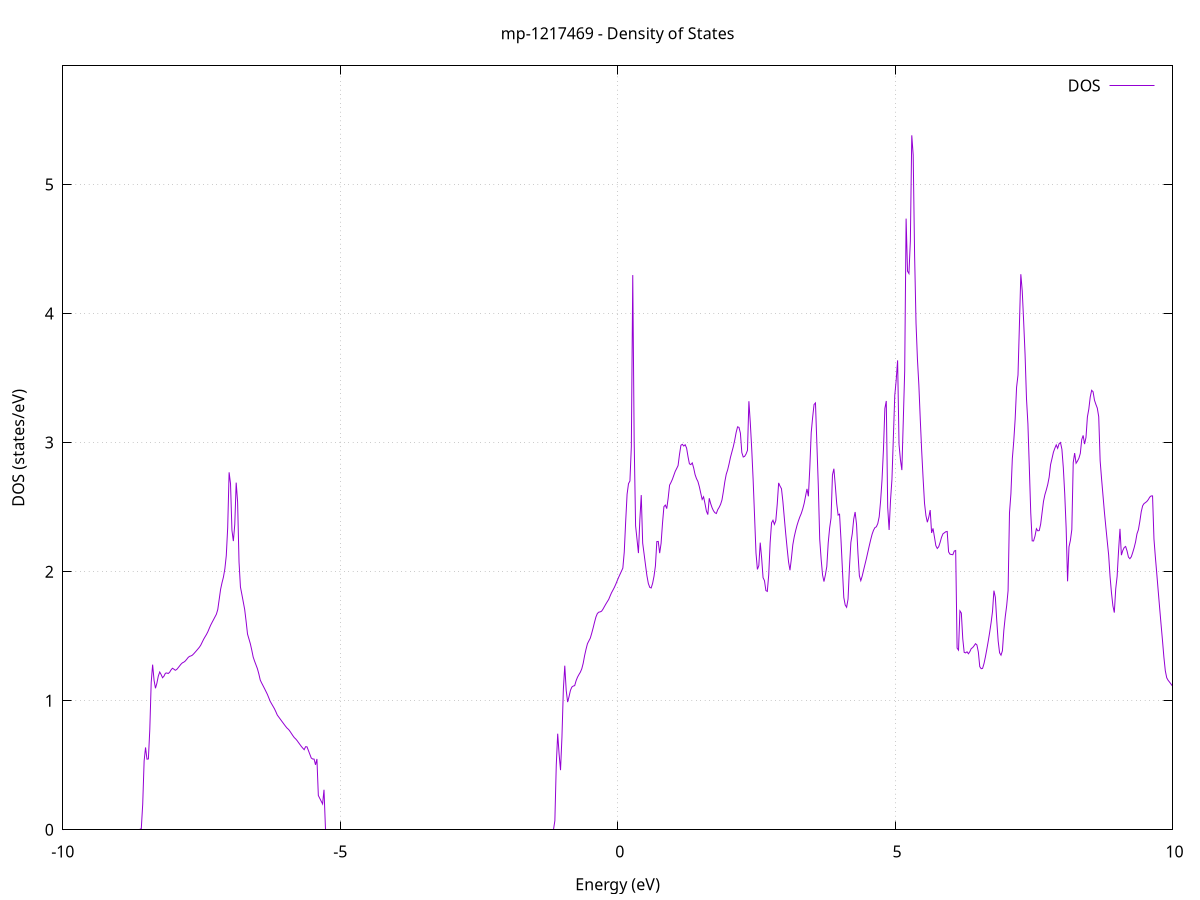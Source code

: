 set title 'mp-1217469 - Density of States'
set xlabel 'Energy (eV)'
set ylabel 'DOS (states/eV)'
set grid
set xrange [-10:10]
set yrange [0:5.919]
set xzeroaxis lt -1
set terminal png size 800,600
set output 'mp-1217469_dos_gnuplot.png'
plot '-' using 1:2 with lines title 'DOS'
-21.654500 0.000000
-21.629000 0.000000
-21.603500 0.000000
-21.577900 0.000000
-21.552400 0.000000
-21.526900 0.000000
-21.501400 0.000000
-21.475800 0.000000
-21.450300 0.000000
-21.424800 0.000000
-21.399300 0.000000
-21.373700 0.000000
-21.348200 0.000000
-21.322700 0.000000
-21.297200 0.000000
-21.271600 0.000000
-21.246100 0.000000
-21.220600 0.000000
-21.195000 0.000000
-21.169500 0.000000
-21.144000 0.000000
-21.118500 0.000000
-21.092900 0.000000
-21.067400 0.000000
-21.041900 0.000000
-21.016400 0.000000
-20.990800 0.000000
-20.965300 0.000000
-20.939800 0.000000
-20.914300 0.000000
-20.888700 0.000000
-20.863200 0.000000
-20.837700 0.000000
-20.812200 0.000000
-20.786600 0.000000
-20.761100 0.000000
-20.735600 0.000000
-20.710100 0.000000
-20.684500 0.000000
-20.659000 0.000000
-20.633500 0.000000
-20.607900 0.000000
-20.582400 0.000000
-20.556900 0.000000
-20.531400 0.000000
-20.505800 0.000000
-20.480300 0.000000
-20.454800 0.000000
-20.429300 0.000000
-20.403700 0.000000
-20.378200 0.000000
-20.352700 0.000000
-20.327200 0.000000
-20.301600 0.000000
-20.276100 0.000000
-20.250600 0.000000
-20.225100 0.000000
-20.199500 0.000000
-20.174000 0.000000
-20.148500 0.000000
-20.123000 0.000000
-20.097400 0.000000
-20.071900 0.000000
-20.046400 0.000000
-20.020800 0.000000
-19.995300 0.000000
-19.969800 0.000000
-19.944300 0.000000
-19.918700 0.000000
-19.893200 0.000000
-19.867700 0.000000
-19.842200 0.000000
-19.816600 0.000000
-19.791100 0.000000
-19.765600 0.000000
-19.740100 0.000000
-19.714500 0.000000
-19.689000 0.000000
-19.663500 0.000000
-19.638000 0.000000
-19.612400 0.000000
-19.586900 0.000000
-19.561400 0.000000
-19.535900 0.000000
-19.510300 0.000000
-19.484800 0.000000
-19.459300 0.000000
-19.433700 0.000000
-19.408200 0.000000
-19.382700 0.000000
-19.357200 0.000000
-19.331600 7.576200
-19.306100 4.238800
-19.280600 5.219800
-19.255100 5.716500
-19.229500 6.858700
-19.204000 5.861900
-19.178500 6.387500
-19.153000 7.766600
-19.127400 3.971400
-19.101900 3.769600
-19.076400 4.407200
-19.050900 3.408200
-19.025300 3.202100
-18.999800 3.199200
-18.974300 3.701500
-18.948800 11.396100
-18.923200 13.841100
-18.897700 8.201600
-18.872200 17.791300
-18.846600 18.817000
-18.821100 5.957300
-18.795600 13.156500
-18.770100 11.021400
-18.744500 4.224000
-18.719000 3.814000
-18.693500 3.316900
-18.668000 3.323000
-18.642400 3.329200
-18.616900 3.873600
-18.591400 4.059800
-18.565900 4.416000
-18.540300 4.798200
-18.514800 6.822400
-18.489300 8.909800
-18.463800 6.054800
-18.438200 5.586500
-18.412700 1.146800
-18.387200 0.000000
-18.361700 0.000000
-18.336100 0.000000
-18.310600 0.000000
-18.285100 0.000000
-18.259500 0.000000
-18.234000 0.000000
-18.208500 0.000000
-18.183000 0.000000
-18.157400 0.000000
-18.131900 0.000000
-18.106400 0.000000
-18.080900 0.000000
-18.055300 0.000000
-18.029800 0.000000
-18.004300 0.000000
-17.978800 0.000000
-17.953200 0.000000
-17.927700 0.000000
-17.902200 0.000000
-17.876700 0.000000
-17.851100 0.000000
-17.825600 0.000000
-17.800100 0.000000
-17.774600 0.000000
-17.749000 0.000000
-17.723500 0.000000
-17.698000 0.000000
-17.672400 0.000000
-17.646900 0.000000
-17.621400 0.000000
-17.595900 0.000000
-17.570300 0.000000
-17.544800 0.000000
-17.519300 0.000000
-17.493800 0.000000
-17.468200 0.000000
-17.442700 0.000000
-17.417200 0.000000
-17.391700 0.000000
-17.366100 0.000000
-17.340600 0.000000
-17.315100 0.000000
-17.289600 0.000000
-17.264000 0.000000
-17.238500 0.000000
-17.213000 0.000000
-17.187500 0.000000
-17.161900 0.000000
-17.136400 0.000000
-17.110900 0.000000
-17.085300 0.000000
-17.059800 0.000000
-17.034300 0.000000
-17.008800 0.000000
-16.983200 0.000000
-16.957700 0.000000
-16.932200 0.000000
-16.906700 0.000000
-16.881100 0.000000
-16.855600 0.000000
-16.830100 0.000000
-16.804600 0.000000
-16.779000 0.000000
-16.753500 0.000000
-16.728000 0.000000
-16.702500 0.000000
-16.676900 0.000000
-16.651400 0.000000
-16.625900 0.000000
-16.600400 0.000000
-16.574800 0.000000
-16.549300 0.000000
-16.523800 0.000000
-16.498200 0.000000
-16.472700 0.000000
-16.447200 0.000000
-16.421700 0.000000
-16.396100 0.000000
-16.370600 0.000000
-16.345100 0.000000
-16.319600 0.000000
-16.294000 0.000000
-16.268500 0.000000
-16.243000 0.000000
-16.217500 0.000000
-16.191900 0.000000
-16.166400 0.000000
-16.140900 0.000000
-16.115400 0.000000
-16.089800 0.000000
-16.064300 0.000000
-16.038800 0.000000
-16.013300 0.000000
-15.987700 0.000000
-15.962200 0.000000
-15.936700 0.000000
-15.911100 0.000000
-15.885600 0.000000
-15.860100 0.000000
-15.834600 0.000000
-15.809000 0.000000
-15.783500 0.000000
-15.758000 0.000000
-15.732500 0.000000
-15.706900 0.000000
-15.681400 0.000000
-15.655900 0.000000
-15.630400 0.000000
-15.604800 0.000000
-15.579300 0.000000
-15.553800 0.000000
-15.528300 0.000000
-15.502700 0.000000
-15.477200 0.000000
-15.451700 0.000000
-15.426200 0.000000
-15.400600 0.000000
-15.375100 0.000000
-15.349600 0.000000
-15.324000 0.000000
-15.298500 0.000000
-15.273000 0.000000
-15.247500 0.000000
-15.221900 0.000000
-15.196400 0.000000
-15.170900 0.000000
-15.145400 0.000000
-15.119800 0.000000
-15.094300 0.000000
-15.068800 0.000000
-15.043300 0.000000
-15.017700 0.000000
-14.992200 0.000000
-14.966700 0.000000
-14.941200 0.000000
-14.915600 0.000000
-14.890100 0.000000
-14.864600 0.000000
-14.839100 0.000000
-14.813500 0.000000
-14.788000 0.000000
-14.762500 0.000000
-14.736900 0.000000
-14.711400 0.000000
-14.685900 0.000000
-14.660400 0.000000
-14.634800 0.000000
-14.609300 0.000000
-14.583800 0.000000
-14.558300 0.000000
-14.532700 0.000000
-14.507200 0.000000
-14.481700 0.000000
-14.456200 0.000000
-14.430600 0.000000
-14.405100 0.000000
-14.379600 0.000000
-14.354100 0.000000
-14.328500 0.000000
-14.303000 0.000000
-14.277500 0.000000
-14.252000 0.000000
-14.226400 0.000000
-14.200900 0.000000
-14.175400 0.000000
-14.149800 0.000000
-14.124300 0.000000
-14.098800 0.000000
-14.073300 0.000000
-14.047700 0.000000
-14.022200 0.000000
-13.996700 0.000000
-13.971200 0.000000
-13.945600 0.000000
-13.920100 0.000000
-13.894600 0.000000
-13.869100 0.000000
-13.843500 0.000000
-13.818000 0.000000
-13.792500 0.000000
-13.767000 0.000000
-13.741400 0.000000
-13.715900 0.000000
-13.690400 0.000000
-13.664800 0.000000
-13.639300 0.000000
-13.613800 0.000000
-13.588300 0.000000
-13.562700 0.000000
-13.537200 0.000000
-13.511700 0.000000
-13.486200 0.000000
-13.460600 0.000000
-13.435100 0.000000
-13.409600 0.000000
-13.384100 0.000000
-13.358500 0.000000
-13.333000 0.000000
-13.307500 0.000000
-13.282000 0.000000
-13.256400 0.000000
-13.230900 0.000000
-13.205400 0.000000
-13.179900 0.000000
-13.154300 0.000000
-13.128800 0.000000
-13.103300 0.000000
-13.077700 0.000000
-13.052200 0.000000
-13.026700 0.000000
-13.001200 0.000000
-12.975600 0.000000
-12.950100 0.000000
-12.924600 0.000000
-12.899100 0.000000
-12.873500 0.000000
-12.848000 0.000000
-12.822500 0.000000
-12.797000 0.000000
-12.771400 0.000000
-12.745900 0.000000
-12.720400 0.000000
-12.694900 0.000000
-12.669300 0.000000
-12.643800 0.000000
-12.618300 0.000000
-12.592800 0.000000
-12.567200 0.000000
-12.541700 0.000000
-12.516200 0.000000
-12.490600 0.000000
-12.465100 0.000000
-12.439600 0.000000
-12.414100 0.000000
-12.388500 0.000000
-12.363000 0.000000
-12.337500 0.000000
-12.312000 0.000000
-12.286400 0.000000
-12.260900 0.000000
-12.235400 0.000000
-12.209900 0.000000
-12.184300 0.000000
-12.158800 0.000000
-12.133300 0.000000
-12.107800 0.000000
-12.082200 0.000000
-12.056700 0.000000
-12.031200 0.000000
-12.005700 0.000000
-11.980100 0.000000
-11.954600 0.000000
-11.929100 0.000000
-11.903500 0.000000
-11.878000 0.000000
-11.852500 0.000000
-11.827000 0.000000
-11.801400 0.000000
-11.775900 0.000000
-11.750400 0.000000
-11.724900 0.000000
-11.699300 0.000000
-11.673800 0.000000
-11.648300 0.000000
-11.622800 0.000000
-11.597200 0.000000
-11.571700 0.000000
-11.546200 0.000000
-11.520700 0.000000
-11.495100 0.000000
-11.469600 0.000000
-11.444100 0.000000
-11.418600 0.000000
-11.393000 0.000000
-11.367500 0.000000
-11.342000 0.000000
-11.316400 0.000000
-11.290900 0.000000
-11.265400 0.000000
-11.239900 0.000000
-11.214300 0.000000
-11.188800 0.000000
-11.163300 0.000000
-11.137800 0.000000
-11.112200 0.000000
-11.086700 0.000000
-11.061200 0.000000
-11.035700 0.000000
-11.010100 0.000000
-10.984600 0.000000
-10.959100 0.000000
-10.933600 0.000000
-10.908000 0.000000
-10.882500 0.000000
-10.857000 0.000000
-10.831500 0.000000
-10.805900 0.000000
-10.780400 0.000000
-10.754900 0.000000
-10.729300 0.000000
-10.703800 0.000000
-10.678300 0.000000
-10.652800 0.000000
-10.627200 0.000000
-10.601700 0.000000
-10.576200 0.000000
-10.550700 0.000000
-10.525100 0.000000
-10.499600 0.000000
-10.474100 0.000000
-10.448600 0.000000
-10.423000 0.000000
-10.397500 0.000000
-10.372000 0.000000
-10.346500 0.000000
-10.320900 0.000000
-10.295400 0.000000
-10.269900 0.000000
-10.244400 0.000000
-10.218800 0.000000
-10.193300 0.000000
-10.167800 0.000000
-10.142200 0.000000
-10.116700 0.000000
-10.091200 0.000000
-10.065700 0.000000
-10.040100 0.000000
-10.014600 0.000000
-9.989100 0.000000
-9.963600 0.000000
-9.938000 0.000000
-9.912500 0.000000
-9.887000 0.000000
-9.861500 0.000000
-9.835900 0.000000
-9.810400 0.000000
-9.784900 0.000000
-9.759400 0.000000
-9.733800 0.000000
-9.708300 0.000000
-9.682800 0.000000
-9.657300 0.000000
-9.631700 0.000000
-9.606200 0.000000
-9.580700 0.000000
-9.555100 0.000000
-9.529600 0.000000
-9.504100 0.000000
-9.478600 0.000000
-9.453000 0.000000
-9.427500 0.000000
-9.402000 0.000000
-9.376500 0.000000
-9.350900 0.000000
-9.325400 0.000000
-9.299900 0.000000
-9.274400 0.000000
-9.248800 0.000000
-9.223300 0.000000
-9.197800 0.000000
-9.172300 0.000000
-9.146700 0.000000
-9.121200 0.000000
-9.095700 0.000000
-9.070200 0.000000
-9.044600 0.000000
-9.019100 0.000000
-8.993600 0.000000
-8.968000 0.000000
-8.942500 0.000000
-8.917000 0.000000
-8.891500 0.000000
-8.865900 0.000000
-8.840400 0.000000
-8.814900 0.000000
-8.789400 0.000000
-8.763800 0.000000
-8.738300 0.000000
-8.712800 0.000000
-8.687300 0.000000
-8.661700 0.000000
-8.636200 0.000000
-8.610700 0.000000
-8.585200 0.009100
-8.559600 0.198200
-8.534100 0.533100
-8.508600 0.638000
-8.483100 0.547200
-8.457500 0.548700
-8.432000 0.775600
-8.406500 1.141900
-8.380900 1.279500
-8.355400 1.160100
-8.329900 1.096500
-8.304400 1.135300
-8.278800 1.190300
-8.253300 1.222400
-8.227800 1.202900
-8.202300 1.178000
-8.176700 1.190100
-8.151200 1.212600
-8.125700 1.215200
-8.100200 1.210800
-8.074600 1.220400
-8.049100 1.238800
-8.023600 1.251600
-7.998100 1.244700
-7.972500 1.235900
-7.947000 1.242000
-7.921500 1.255200
-7.896000 1.268900
-7.870400 1.282700
-7.844900 1.293300
-7.819400 1.298700
-7.793800 1.307100
-7.768300 1.320100
-7.742800 1.334100
-7.717300 1.343600
-7.691700 1.346800
-7.666200 1.352500
-7.640700 1.363400
-7.615200 1.375600
-7.589600 1.388200
-7.564100 1.401200
-7.538600 1.414400
-7.513100 1.430900
-7.487500 1.453400
-7.462000 1.475900
-7.436500 1.494800
-7.411000 1.513100
-7.385400 1.534600
-7.359900 1.560800
-7.334400 1.585900
-7.308900 1.607300
-7.283300 1.628000
-7.257800 1.648900
-7.232300 1.669800
-7.206700 1.706800
-7.181200 1.785100
-7.155700 1.863400
-7.130200 1.914400
-7.104600 1.958200
-7.079100 2.021400
-7.053600 2.123500
-7.028100 2.340000
-7.002500 2.769700
-6.977000 2.681800
-6.951500 2.321000
-6.926000 2.236900
-6.900400 2.366000
-6.874900 2.689700
-6.849400 2.540800
-6.823900 2.076500
-6.798300 1.881600
-6.772800 1.824300
-6.747300 1.765600
-6.721800 1.706700
-6.696200 1.615300
-6.670700 1.516400
-6.645200 1.479200
-6.619600 1.440900
-6.594100 1.392300
-6.568600 1.338400
-6.543100 1.306200
-6.517500 1.277000
-6.492000 1.247700
-6.466500 1.207400
-6.441000 1.159700
-6.415400 1.136800
-6.389900 1.115600
-6.364400 1.094300
-6.338900 1.072200
-6.313300 1.049600
-6.287800 1.023000
-6.262300 0.995600
-6.236800 0.976200
-6.211200 0.957100
-6.185700 0.938100
-6.160200 0.914800
-6.134700 0.889400
-6.109100 0.874200
-6.083600 0.859300
-6.058100 0.844300
-6.032500 0.829400
-6.007000 0.814400
-5.981500 0.800000
-5.956000 0.786900
-5.930400 0.777100
-5.904900 0.762400
-5.879400 0.746000
-5.853900 0.729600
-5.828300 0.714400
-5.802800 0.704000
-5.777300 0.691000
-5.751800 0.675800
-5.726200 0.660700
-5.700700 0.645800
-5.675200 0.632700
-5.649700 0.620700
-5.624100 0.643600
-5.598600 0.642600
-5.573100 0.613800
-5.547600 0.584900
-5.522000 0.556100
-5.496500 0.548300
-5.471000 0.547900
-5.445400 0.503200
-5.419900 0.548700
-5.394400 0.265500
-5.368900 0.243700
-5.343300 0.221800
-5.317800 0.200000
-5.292300 0.310000
-5.266800 0.000000
-5.241200 0.000000
-5.215700 0.000000
-5.190200 0.000000
-5.164700 0.000000
-5.139100 0.000000
-5.113600 0.000000
-5.088100 0.000000
-5.062600 0.000000
-5.037000 0.000000
-5.011500 0.000000
-4.986000 0.000000
-4.960500 0.000000
-4.934900 0.000000
-4.909400 0.000000
-4.883900 0.000000
-4.858300 0.000000
-4.832800 0.000000
-4.807300 0.000000
-4.781800 0.000000
-4.756200 0.000000
-4.730700 0.000000
-4.705200 0.000000
-4.679700 0.000000
-4.654100 0.000000
-4.628600 0.000000
-4.603100 0.000000
-4.577600 0.000000
-4.552000 0.000000
-4.526500 0.000000
-4.501000 0.000000
-4.475500 0.000000
-4.449900 0.000000
-4.424400 0.000000
-4.398900 0.000000
-4.373400 0.000000
-4.347800 0.000000
-4.322300 0.000000
-4.296800 0.000000
-4.271200 0.000000
-4.245700 0.000000
-4.220200 0.000000
-4.194700 0.000000
-4.169100 0.000000
-4.143600 0.000000
-4.118100 0.000000
-4.092600 0.000000
-4.067000 0.000000
-4.041500 0.000000
-4.016000 0.000000
-3.990500 0.000000
-3.964900 0.000000
-3.939400 0.000000
-3.913900 0.000000
-3.888400 0.000000
-3.862800 0.000000
-3.837300 0.000000
-3.811800 0.000000
-3.786300 0.000000
-3.760700 0.000000
-3.735200 0.000000
-3.709700 0.000000
-3.684100 0.000000
-3.658600 0.000000
-3.633100 0.000000
-3.607600 0.000000
-3.582000 0.000000
-3.556500 0.000000
-3.531000 0.000000
-3.505500 0.000000
-3.479900 0.000000
-3.454400 0.000000
-3.428900 0.000000
-3.403400 0.000000
-3.377800 0.000000
-3.352300 0.000000
-3.326800 0.000000
-3.301300 0.000000
-3.275700 0.000000
-3.250200 0.000000
-3.224700 0.000000
-3.199100 0.000000
-3.173600 0.000000
-3.148100 0.000000
-3.122600 0.000000
-3.097000 0.000000
-3.071500 0.000000
-3.046000 0.000000
-3.020500 0.000000
-2.994900 0.000000
-2.969400 0.000000
-2.943900 0.000000
-2.918400 0.000000
-2.892800 0.000000
-2.867300 0.000000
-2.841800 0.000000
-2.816300 0.000000
-2.790700 0.000000
-2.765200 0.000000
-2.739700 0.000000
-2.714200 0.000000
-2.688600 0.000000
-2.663100 0.000000
-2.637600 0.000000
-2.612000 0.000000
-2.586500 0.000000
-2.561000 0.000000
-2.535500 0.000000
-2.509900 0.000000
-2.484400 0.000000
-2.458900 0.000000
-2.433400 0.000000
-2.407800 0.000000
-2.382300 0.000000
-2.356800 0.000000
-2.331300 0.000000
-2.305700 0.000000
-2.280200 0.000000
-2.254700 0.000000
-2.229200 0.000000
-2.203600 0.000000
-2.178100 0.000000
-2.152600 0.000000
-2.127100 0.000000
-2.101500 0.000000
-2.076000 0.000000
-2.050500 0.000000
-2.024900 0.000000
-1.999400 0.000000
-1.973900 0.000000
-1.948400 0.000000
-1.922800 0.000000
-1.897300 0.000000
-1.871800 0.000000
-1.846300 0.000000
-1.820700 0.000000
-1.795200 0.000000
-1.769700 0.000000
-1.744200 0.000000
-1.718600 0.000000
-1.693100 0.000000
-1.667600 0.000000
-1.642100 0.000000
-1.616500 0.000000
-1.591000 0.000000
-1.565500 0.000000
-1.540000 0.000000
-1.514400 0.000000
-1.488900 0.000000
-1.463400 0.000000
-1.437800 0.000000
-1.412300 0.000000
-1.386800 0.000000
-1.361300 0.000000
-1.335700 0.000000
-1.310200 0.000000
-1.284700 0.000000
-1.259200 0.000000
-1.233600 0.000000
-1.208100 0.000000
-1.182600 0.000000
-1.157100 0.000000
-1.131500 0.069500
-1.106000 0.502500
-1.080500 0.744300
-1.055000 0.586200
-1.029400 0.462100
-1.003900 0.716900
-0.978400 1.087700
-0.952900 1.271600
-0.927300 1.081500
-0.901800 0.989500
-0.876300 1.031000
-0.850700 1.080600
-0.825200 1.105900
-0.799700 1.113700
-0.774200 1.116900
-0.748600 1.155300
-0.723100 1.182700
-0.697600 1.202800
-0.672100 1.221100
-0.646500 1.247000
-0.621000 1.289700
-0.595500 1.349400
-0.570000 1.398400
-0.544400 1.441500
-0.518900 1.463400
-0.493400 1.484400
-0.467900 1.521800
-0.442300 1.563200
-0.416800 1.607700
-0.391300 1.648800
-0.365800 1.675500
-0.340200 1.686100
-0.314700 1.688400
-0.289200 1.693700
-0.263600 1.710000
-0.238100 1.729700
-0.212600 1.749000
-0.187100 1.767100
-0.161500 1.784600
-0.136000 1.811100
-0.110500 1.836500
-0.085000 1.856800
-0.059400 1.877800
-0.033900 1.902100
-0.008400 1.929200
0.017100 1.955400
0.042700 1.979400
0.068200 2.003500
0.093700 2.027400
0.119200 2.151900
0.144800 2.389100
0.170300 2.600300
0.195800 2.682000
0.221300 2.702300
0.246900 2.968900
0.272400 4.298100
0.297900 3.009200
0.323500 2.355300
0.349000 2.250900
0.374500 2.144000
0.400000 2.401400
0.425600 2.593500
0.451100 2.221600
0.476600 2.137500
0.502100 2.052100
0.527700 1.968500
0.553200 1.908400
0.578700 1.878300
0.604200 1.873500
0.629800 1.908300
0.655300 1.964000
0.680800 2.044600
0.706300 2.233100
0.731900 2.234300
0.757400 2.143400
0.782900 2.219300
0.808400 2.374200
0.834000 2.503600
0.859500 2.516000
0.885000 2.488600
0.910600 2.569300
0.936100 2.669900
0.961600 2.691600
0.987100 2.715800
1.012700 2.747000
1.038200 2.777600
1.063700 2.799000
1.089200 2.822100
1.114800 2.908400
1.140300 2.979400
1.165800 2.986600
1.191300 2.973600
1.216900 2.983500
1.242400 2.957900
1.267900 2.892100
1.293400 2.835800
1.319000 2.829500
1.344500 2.842800
1.370000 2.804200
1.395500 2.752100
1.421100 2.720600
1.446600 2.698900
1.472100 2.659000
1.497700 2.608600
1.523200 2.559500
1.548700 2.579800
1.574200 2.527800
1.599800 2.469200
1.625300 2.442200
1.650800 2.568800
1.676300 2.528100
1.701900 2.495400
1.727400 2.471600
1.752900 2.456500
1.778400 2.450500
1.804000 2.480300
1.829500 2.498400
1.855000 2.521300
1.880500 2.556100
1.906100 2.622500
1.931600 2.696800
1.957100 2.754800
1.982600 2.789000
2.008200 2.835100
2.033700 2.886500
2.059200 2.927600
2.084800 2.969100
2.110300 3.019300
2.135800 3.078700
2.161300 3.122200
2.186900 3.117900
2.212400 3.073000
2.237900 2.923000
2.263400 2.888400
2.289000 2.893400
2.314500 2.911900
2.340000 2.940300
2.365500 3.320400
2.391100 3.151300
2.416600 2.949100
2.442100 2.709900
2.467600 2.430700
2.493200 2.145100
2.518700 2.017600
2.544200 2.046100
2.569700 2.224800
2.595300 2.105100
2.620800 1.953500
2.646300 1.930100
2.671900 1.853400
2.697400 1.847000
2.722900 1.976300
2.748400 2.224400
2.774000 2.378800
2.799500 2.398300
2.825000 2.366200
2.850500 2.395600
2.876100 2.522500
2.901600 2.687700
2.927100 2.662400
2.952600 2.642800
2.978200 2.542700
3.003700 2.417000
3.029200 2.294100
3.054700 2.180600
3.080300 2.075300
3.105800 2.010900
3.131300 2.100900
3.156800 2.207400
3.182400 2.269300
3.207900 2.317600
3.233400 2.359600
3.259000 2.394600
3.284500 2.425300
3.310000 2.451400
3.335500 2.485800
3.361100 2.528100
3.386600 2.585000
3.412100 2.641300
3.437600 2.583900
3.463200 2.803700
3.488700 3.077400
3.514200 3.194500
3.539700 3.294900
3.565300 3.307400
3.590800 2.990000
3.616300 2.665400
3.641800 2.251900
3.667400 2.098100
3.692900 1.974900
3.718400 1.923000
3.743900 1.974800
3.769500 2.039100
3.795000 2.222600
3.820500 2.337400
3.846100 2.416500
3.871600 2.749500
3.897100 2.797500
3.922600 2.668300
3.948200 2.526800
3.973700 2.438500
3.999200 2.445500
4.024700 2.251800
4.050300 2.023400
4.075800 1.800300
4.101300 1.741600
4.126800 1.724000
4.152400 1.787500
4.177900 2.032800
4.203400 2.226200
4.228900 2.294500
4.254500 2.407000
4.280000 2.462300
4.305500 2.365700
4.331000 2.141800
4.356600 1.968300
4.382100 1.930100
4.407600 1.965800
4.433200 2.012900
4.458700 2.058200
4.484200 2.103300
4.509700 2.152600
4.535300 2.201000
4.560800 2.247800
4.586300 2.290200
4.611800 2.321200
4.637400 2.341300
4.662900 2.347700
4.688400 2.372800
4.713900 2.425400
4.739500 2.548600
4.765000 2.713200
4.790500 2.945300
4.816000 3.264300
4.841600 3.322600
4.867100 2.498900
4.892600 2.323100
4.918100 2.553200
4.943700 2.715800
4.969200 3.039800
4.994700 3.366400
5.020300 3.484100
5.045800 3.637200
5.071300 2.985900
5.096800 2.867200
5.122400 2.787000
5.147900 3.166600
5.173400 3.554600
5.198900 4.735400
5.224500 4.328100
5.250000 4.309700
5.275500 4.561000
5.301000 5.380900
5.326600 5.228500
5.352100 4.450100
5.377600 3.927000
5.403100 3.646300
5.428700 3.445800
5.454200 3.180600
5.479700 2.935400
5.505200 2.723100
5.530800 2.529600
5.556300 2.433800
5.581800 2.382900
5.607400 2.421900
5.632900 2.477400
5.658400 2.300200
5.683900 2.335200
5.709500 2.269200
5.735000 2.201300
5.760500 2.179700
5.786000 2.192700
5.811600 2.226200
5.837100 2.266100
5.862600 2.292800
5.888100 2.300900
5.913700 2.309100
5.939200 2.311400
5.964700 2.153100
5.990200 2.135300
6.015800 2.133000
6.041300 2.131200
6.066800 2.159800
6.092300 2.163900
6.117900 1.407400
6.143400 1.392100
6.168900 1.696400
6.194500 1.678900
6.220000 1.480000
6.245500 1.375000
6.271000 1.370500
6.296600 1.379100
6.322100 1.363900
6.347600 1.380100
6.373100 1.404000
6.398700 1.411700
6.424200 1.425800
6.449700 1.441900
6.475200 1.431800
6.500800 1.377500
6.526300 1.264000
6.551800 1.248000
6.577300 1.250800
6.602900 1.288100
6.628400 1.340300
6.653900 1.399500
6.679400 1.462100
6.705000 1.529700
6.730500 1.604200
6.756000 1.691000
6.781600 1.852800
6.807100 1.801500
6.832600 1.620600
6.858100 1.462900
6.883700 1.371100
6.909200 1.352900
6.934700 1.387000
6.960200 1.544100
6.985800 1.650500
7.011300 1.735900
7.036800 1.853100
7.062300 2.456900
7.087900 2.604300
7.113400 2.876000
7.138900 3.010100
7.164400 3.182800
7.190000 3.428700
7.215500 3.523400
7.241000 3.910500
7.266500 4.304700
7.292100 4.174400
7.317600 3.937100
7.343100 3.681500
7.368700 3.339500
7.394200 3.144400
7.419700 2.807500
7.445200 2.457300
7.470800 2.238800
7.496300 2.237700
7.521800 2.275300
7.547300 2.332900
7.572900 2.316400
7.598400 2.318400
7.623900 2.367900
7.649400 2.456300
7.675000 2.544700
7.700500 2.596900
7.726000 2.633600
7.751500 2.675400
7.777100 2.732200
7.802600 2.829000
7.828100 2.875800
7.853700 2.925100
7.879200 2.955800
7.904700 2.982200
7.930200 2.955700
7.955800 2.991100
7.981300 3.000600
8.006800 2.948500
8.032300 2.805400
8.057900 2.602200
8.083400 2.337500
8.108900 1.925100
8.134400 2.191500
8.160000 2.242100
8.185500 2.326300
8.211000 2.845500
8.236500 2.918800
8.262100 2.840000
8.287600 2.856900
8.313100 2.878800
8.338600 2.916300
8.364200 3.023300
8.389700 3.055700
8.415200 2.988500
8.440800 3.039700
8.466300 3.198500
8.491800 3.259700
8.517300 3.352900
8.542900 3.405300
8.568400 3.394200
8.593900 3.328400
8.619400 3.295900
8.645000 3.266900
8.670500 3.200200
8.696000 2.859400
8.721500 2.720300
8.747100 2.591400
8.772600 2.462900
8.798100 2.349000
8.823600 2.238000
8.849200 2.129200
8.874700 1.961600
8.900200 1.836300
8.925700 1.735700
8.951300 1.682800
8.976800 1.866400
9.002300 1.964300
9.027900 2.162100
9.053400 2.331600
9.078900 2.127800
9.104400 2.164200
9.130000 2.187400
9.155500 2.195100
9.181000 2.160000
9.206500 2.112600
9.232100 2.100500
9.257600 2.115100
9.283100 2.148400
9.308600 2.185300
9.334200 2.230000
9.359700 2.293100
9.385200 2.324800
9.410700 2.388400
9.436300 2.463600
9.461800 2.510400
9.487300 2.527600
9.512800 2.535200
9.538400 2.544300
9.563900 2.558300
9.589400 2.577400
9.615000 2.586600
9.640500 2.587000
9.666000 2.252800
9.691500 2.111800
9.717100 1.982300
9.742600 1.849900
9.768100 1.720000
9.793600 1.592100
9.819200 1.468300
9.844700 1.338500
9.870200 1.232700
9.895700 1.178000
9.921300 1.158100
9.946800 1.144200
9.972300 1.129400
9.997800 1.114600
10.023400 1.118000
10.048900 1.151800
10.074400 1.229100
10.099900 1.276200
10.125500 1.304000
10.151000 1.361700
10.176500 1.388700
10.202100 1.412200
10.227600 1.432800
10.253100 1.453700
10.278600 1.527500
10.304200 1.685700
10.329700 1.639300
10.355200 1.689200
10.380700 1.746900
10.406300 1.784300
10.431800 1.803100
10.457300 1.811800
10.482800 1.804300
10.508400 1.805300
10.533900 1.834600
10.559400 1.879200
10.584900 1.917000
10.610500 1.968400
10.636000 2.029200
10.661500 2.076700
10.687000 2.135500
10.712600 2.205600
10.738100 2.255600
10.763600 2.338100
10.789200 2.449200
10.814700 2.548900
10.840200 2.644100
10.865700 2.673500
10.891300 2.637700
10.916800 2.667700
10.942300 2.607500
10.967800 2.576600
10.993400 2.632800
11.018900 2.732900
11.044400 2.830800
11.069900 2.917400
11.095500 2.979700
11.121000 3.032100
11.146500 3.094100
11.172000 3.182100
11.197600 3.276600
11.223100 3.440400
11.248600 3.540200
11.274100 3.634400
11.299700 3.561500
11.325200 3.493600
11.350700 3.300100
11.376300 3.226700
11.401800 3.207400
11.427300 3.215400
11.452800 3.215400
11.478400 3.207400
11.503900 3.200300
11.529400 3.165500
11.554900 3.160700
11.580500 3.168700
11.606000 3.240500
11.631500 3.384500
11.657000 3.789700
11.682600 4.011500
11.708100 4.114300
11.733600 4.209500
11.759100 4.239700
11.784700 4.091800
11.810200 4.072400
11.835700 3.936300
11.861200 3.684500
11.886800 3.493000
11.912300 3.310500
11.937800 3.162300
11.963400 3.093200
11.988900 3.027000
12.014400 2.954700
12.039900 2.988900
12.065500 2.903800
12.091000 2.938600
12.116500 2.943200
12.142000 2.937700
12.167600 2.935500
12.193100 2.940900
12.218600 2.970700
12.244100 3.006700
12.269700 3.026200
12.295200 3.037800
12.320700 3.131600
12.346200 3.251300
12.371800 3.273500
12.397300 3.302600
12.422800 3.395700
12.448300 3.503800
12.473900 3.701200
12.499400 3.755200
12.524900 3.618100
12.550500 3.567900
12.576000 3.510800
12.601500 3.488600
12.627000 3.490400
12.652600 3.659300
12.678100 3.763600
12.703600 3.875900
12.729100 3.901200
12.754700 3.875000
12.780200 3.813300
12.805700 3.826900
12.831200 3.848000
12.856800 3.676600
12.882300 3.583800
12.907800 3.495600
12.933300 3.209400
12.958900 3.127300
12.984400 3.074300
13.009900 3.066000
13.035400 3.083000
13.061000 3.137100
13.086500 3.151900
13.112000 3.194500
13.137600 3.215700
13.163100 3.310600
13.188600 3.513900
13.214100 3.694200
13.239700 3.838900
13.265200 3.959200
13.290700 4.126000
13.316200 3.973100
13.341800 3.394000
13.367300 3.330800
13.392800 3.547500
13.418300 3.840100
13.443900 4.199900
13.469400 4.567500
13.494900 4.745100
13.520400 5.001600
13.546000 5.097200
13.571500 5.271200
13.597000 5.487500
13.622500 5.728500
13.648100 6.097600
13.673600 7.097400
13.699100 10.389800
13.724700 13.019400
13.750200 8.842500
13.775700 6.850000
13.801200 5.666900
13.826800 4.934900
13.852300 4.466900
13.877800 4.250100
13.903300 4.025000
13.928900 3.713600
13.954400 3.518000
13.979900 3.383000
14.005400 3.212300
14.031000 3.127200
14.056500 3.027000
14.082000 2.838100
14.107500 2.807000
14.133100 2.767500
14.158600 2.771200
14.184100 2.802900
14.209600 2.839300
14.235200 2.904200
14.260700 2.995300
14.286200 3.156300
14.311800 3.388400
14.337300 3.526300
14.362800 3.647300
14.388300 3.821700
14.413900 3.957000
14.439400 3.825500
14.464900 3.743800
14.490400 3.732000
14.516000 3.747100
14.541500 3.711500
14.567000 3.643900
14.592500 3.586500
14.618100 3.566400
14.643600 3.593500
14.669100 3.651500
14.694600 3.801400
14.720200 3.962400
14.745700 4.036900
14.771200 4.025200
14.796700 3.990800
14.822300 3.960300
14.847800 3.937600
14.873300 3.948300
14.898900 3.944800
14.924400 3.943800
14.949900 3.933300
14.975400 3.894700
15.001000 3.876800
15.026500 3.848500
15.052000 3.829100
15.077500 3.768500
15.103100 3.711700
15.128600 3.571000
15.154100 3.599800
15.179600 3.548400
15.205200 3.345200
15.230700 3.231200
15.256200 3.120100
15.281700 3.009900
15.307300 2.918200
15.332800 2.877300
15.358300 2.880300
15.383800 2.901900
15.409400 2.953600
15.434900 3.026300
15.460400 3.121600
15.486000 3.232700
15.511500 3.403400
15.537000 3.405600
15.562500 3.493000
15.588100 3.584900
15.613600 3.664200
15.639100 3.727000
15.664600 3.792300
15.690200 3.810800
15.715700 3.858300
15.741200 3.907300
15.766700 3.960200
15.792300 4.054300
15.817800 4.130900
15.843300 4.073800
15.868800 3.976000
15.894400 3.841100
15.919900 3.687900
15.945400 3.635000
15.970900 3.541300
15.996500 3.483000
16.022000 3.417000
16.047500 3.331100
16.073100 3.227300
16.098600 3.164800
16.124100 3.111000
16.149600 3.098400
16.175200 3.071400
16.200700 3.042200
16.226200 3.117900
16.251700 3.189000
16.277300 3.590700
16.302800 3.632700
16.328300 3.952600
16.353800 3.867900
16.379400 3.829700
16.404900 3.754900
16.430400 3.510400
16.455900 3.412500
16.481500 3.345900
16.507000 3.283200
16.532500 3.298700
16.558000 3.400800
16.583600 3.570600
16.609100 3.584200
16.634600 3.606900
16.660200 3.590000
16.685700 3.580600
16.711200 3.490800
16.736700 3.311000
16.762300 3.220900
16.787800 3.123700
16.813300 3.096100
16.838800 3.132300
16.864400 3.157800
16.889900 3.171100
16.915400 3.292400
16.940900 3.392300
16.966500 3.495800
16.992000 3.553200
17.017500 3.673300
17.043000 3.757100
17.068600 3.830800
17.094100 3.916100
17.119600 4.026400
17.145100 4.133000
17.170700 4.257000
17.196200 4.394700
17.221700 4.325900
17.247300 4.281300
17.272800 4.206600
17.298300 4.074900
17.323800 4.052000
17.349400 4.051100
17.374900 4.032600
17.400400 3.957000
17.425900 3.817000
17.451500 3.584500
17.477000 3.407000
17.502500 3.431300
17.528000 3.526900
17.553600 3.794200
17.579100 4.106800
17.604600 4.192200
17.630100 4.110800
17.655700 4.060600
17.681200 3.794000
17.706700 3.638600
17.732200 3.523400
17.757800 3.501200
17.783300 3.471400
17.808800 3.430600
17.834400 3.466400
17.859900 3.776000
17.885400 4.009100
17.910900 4.089600
17.936500 4.123500
17.962000 4.136300
17.987500 4.127600
18.013000 4.074700
18.038600 3.967500
18.064100 3.800600
18.089600 3.770600
18.115100 3.822300
18.140700 3.863800
18.166200 3.889600
18.191700 4.002300
18.217200 3.993500
18.242800 3.839000
18.268300 3.782900
18.293800 3.741000
18.319400 3.724200
18.344900 3.714900
18.370400 3.779300
18.395900 3.874100
18.421500 3.938900
18.447000 3.988000
18.472500 4.086300
18.498000 3.911300
18.523600 3.957900
18.549100 4.026800
18.574600 4.116700
18.600100 4.195900
18.625700 4.334700
18.651200 4.225200
18.676700 4.106300
18.702200 4.010100
18.727800 3.992300
18.753300 3.976400
18.778800 3.953300
18.804300 3.876300
18.829900 3.774100
18.855400 3.693000
18.880900 3.599700
18.906500 3.517500
18.932000 3.479000
18.957500 3.476400
18.983000 3.504100
19.008600 3.502000
19.034100 3.557000
19.059600 3.641800
19.085100 3.701000
19.110700 3.746900
19.136200 3.790900
19.161700 3.884600
19.187200 4.057500
19.212800 4.199700
19.238300 4.301700
19.263800 4.355500
19.289300 4.388800
19.314900 4.385000
19.340400 4.432500
19.365900 4.382500
19.391400 4.327200
19.417000 4.347100
19.442500 4.250900
19.468000 4.101000
19.493600 3.991600
19.519100 3.898300
19.544600 3.863200
19.570100 3.909900
19.595700 4.062300
19.621200 4.220100
19.646700 4.264700
19.672200 4.277100
19.697800 4.260000
19.723300 4.226700
19.748800 4.239500
19.774300 4.296600
19.799900 4.378700
19.825400 4.333200
19.850900 4.279400
19.876400 4.215300
19.902000 4.198700
19.927500 4.225300
19.953000 4.160400
19.978500 4.093200
20.004100 4.067500
20.029600 4.087800
20.055100 4.106300
20.080700 4.097600
20.106200 4.054900
20.131700 4.019200
20.157200 4.044300
20.182800 4.087800
20.208300 4.130000
20.233800 4.160800
20.259300 4.116400
20.284900 4.106500
20.310400 4.146300
20.335900 4.108100
20.361400 4.064800
20.387000 4.131100
20.412500 4.172400
20.438000 4.167500
20.463500 4.345900
20.489100 4.230700
20.514600 3.952200
20.540100 3.851300
20.565600 3.829700
20.591200 3.852800
20.616700 3.849700
20.642200 3.799500
20.667800 3.564500
20.693300 3.550300
20.718800 3.597300
20.744300 3.591600
20.769900 3.585500
20.795400 3.759300
20.820900 3.870000
20.846400 3.931200
20.872000 3.976200
20.897500 3.906400
20.923000 3.841800
20.948500 4.141600
20.974100 4.365600
20.999600 4.417200
21.025100 4.449600
21.050600 4.525800
21.076200 4.593900
21.101700 4.654400
21.127200 4.687400
21.152700 4.657900
21.178300 4.639300
21.203800 4.620600
21.229300 4.475700
21.254900 4.157000
21.280400 4.179500
21.305900 4.187800
21.331400 4.263300
21.357000 4.383900
21.382500 4.201600
21.408000 4.058500
21.433500 3.975900
21.459100 3.864900
21.484600 3.785000
21.510100 3.740700
21.535600 3.742700
21.561200 3.703800
21.586700 3.650100
21.612200 3.618500
21.637700 3.611700
21.663300 3.512100
21.688800 3.468300
21.714300 3.544300
21.739800 3.726100
21.765400 4.043700
21.790900 4.220900
21.816400 4.336800
21.842000 4.899400
21.867500 4.917600
21.893000 5.443600
21.918500 5.801000
21.944100 5.690100
21.969600 5.499600
21.995100 5.287400
22.020600 5.073100
22.046200 4.852600
22.071700 4.602100
22.097200 4.386300
22.122700 4.275400
22.148300 4.191300
22.173800 4.118700
22.199300 4.104500
22.224800 4.089900
22.250400 4.079300
22.275900 4.161600
22.301400 4.278900
22.326900 4.350100
22.352500 4.361200
22.378000 4.320700
22.403500 4.143000
22.429100 4.226700
22.454600 4.194500
22.480100 4.087400
22.505600 4.080700
22.531200 4.117000
22.556700 4.153300
22.582200 4.335000
22.607700 4.386000
22.633300 4.521700
22.658800 4.563600
22.684300 4.657700
22.709800 4.854000
22.735400 4.700200
22.760900 4.716200
22.786400 4.773500
22.811900 4.847200
22.837500 4.945400
22.863000 5.040300
22.888500 5.079700
22.914000 5.058100
22.939600 4.975800
22.965100 4.731500
22.990600 4.429800
23.016200 4.237700
23.041700 4.007400
23.067200 3.824300
23.092700 3.679600
23.118300 3.507600
23.143800 3.360800
23.169300 3.279200
23.194800 3.282000
23.220400 3.323700
23.245900 3.449800
23.271400 3.615600
23.296900 3.723900
23.322500 3.807600
23.348000 3.951600
23.373500 4.049100
23.399000 4.153400
23.424600 4.229000
23.450100 4.282800
23.475600 4.401700
23.501100 4.478400
23.526700 4.375600
23.552200 4.493600
23.577700 4.887300
23.603300 5.539800
23.628800 5.641200
23.654300 5.334800
23.679800 4.769800
23.705400 4.186700
23.730900 3.952600
23.756400 3.938600
23.781900 3.966600
23.807500 4.013900
23.833000 4.081900
23.858500 4.424700
23.884000 4.493800
23.909600 4.699900
23.935100 5.230300
23.960600 4.928700
23.986100 4.536600
24.011700 4.556300
24.037200 4.582400
24.062700 4.679600
24.088200 4.804200
24.113800 4.951200
24.139300 5.025300
24.164800 5.055000
24.190400 5.176000
24.215900 5.005700
24.241400 4.909400
24.266900 4.882700
24.292500 4.866300
24.318000 4.659600
24.343500 4.158400
24.369000 4.088100
24.394600 4.060500
24.420100 4.075000
24.445600 4.031500
24.471100 4.008700
24.496700 4.147000
24.522200 4.299000
24.547700 4.513300
24.573200 4.696500
24.598800 4.799800
24.624300 4.786900
24.649800 4.793400
24.675300 4.781900
24.700900 4.738600
24.726400 4.615500
24.751900 4.407300
24.777500 4.135300
24.803000 3.831600
24.828500 3.694200
24.854000 3.637300
24.879600 3.624500
24.905100 3.633400
24.930600 3.679400
24.956100 3.797500
24.981700 3.704200
25.007200 3.581700
25.032700 3.623700
25.058200 3.420400
25.083800 3.330900
25.109300 3.425500
25.134800 3.395600
25.160300 3.020700
25.185900 2.760500
25.211400 2.520900
25.236900 2.298200
25.262400 2.071300
25.288000 1.855600
25.313500 1.698400
25.339000 1.495600
25.364600 1.414300
25.390100 1.357300
25.415600 1.312500
25.441100 1.266400
25.466700 1.246100
25.492200 1.241400
25.517700 1.213000
25.543200 1.179500
25.568800 1.143200
25.594300 1.107700
25.619800 1.071700
25.645300 1.003400
25.670900 1.116900
25.696400 1.001800
25.721900 0.972300
25.747400 0.952600
25.773000 0.933900
25.798500 0.915300
25.824000 0.896800
25.849500 0.878400
25.875100 0.860000
25.900600 0.841800
25.926100 0.819900
25.951700 0.794300
25.977200 1.048600
26.002700 0.831900
26.028200 0.659900
26.053800 0.616000
26.079300 0.590500
26.104800 0.621100
26.130300 0.659400
26.155900 0.754200
26.181400 0.762900
26.206900 0.769000
26.232400 0.772700
26.258000 0.773900
26.283500 0.723300
26.309000 0.691400
26.334500 0.538700
26.360100 0.470700
26.385600 0.434900
26.411100 0.424800
26.436600 0.433100
26.462200 0.447100
26.487700 0.467000
26.513200 0.491400
26.538800 0.520700
26.564300 0.582000
26.589800 0.871700
26.615300 0.934900
26.640900 1.035400
26.666400 0.865200
26.691900 0.655200
26.717400 0.471200
26.743000 0.318500
26.768500 0.239800
26.794000 0.198600
26.819500 0.161600
26.845100 0.128800
26.870600 0.111300
26.896100 0.095200
26.921600 0.080200
26.947200 0.066400
26.972700 0.053700
26.998200 0.042100
27.023700 0.031600
27.049300 0.022300
27.074800 0.014000
27.100300 0.000000
27.125900 0.000000
27.151400 0.000000
27.176900 0.000000
27.202400 0.000000
27.228000 0.000000
27.253500 0.000000
27.279000 0.000000
27.304500 0.000000
27.330100 0.000000
27.355600 0.000000
27.381100 0.000000
27.406600 0.000000
27.432200 0.000000
27.457700 0.000000
27.483200 0.000000
27.508700 0.000000
27.534300 0.000000
27.559800 0.000000
27.585300 0.000000
27.610800 0.000000
27.636400 0.000000
27.661900 0.000000
27.687400 0.000000
27.713000 0.000000
27.738500 0.000000
27.764000 0.000000
27.789500 0.000000
27.815100 0.000000
27.840600 0.000000
27.866100 0.000000
27.891600 0.000000
27.917200 0.000000
27.942700 0.000000
27.968200 0.000000
27.993700 0.000000
28.019300 0.000000
28.044800 0.000000
28.070300 0.000000
28.095800 0.000000
28.121400 0.000000
28.146900 0.000000
28.172400 0.000000
28.197900 0.000000
28.223500 0.000000
28.249000 0.000000
28.274500 0.000000
28.300100 0.000000
28.325600 0.000000
28.351100 0.000000
28.376600 0.000000
28.402200 0.000000
28.427700 0.000000
28.453200 0.000000
28.478700 0.000000
28.504300 0.000000
28.529800 0.000000
28.555300 0.000000
28.580800 0.000000
28.606400 0.000000
28.631900 0.000000
28.657400 0.000000
28.682900 0.000000
28.708500 0.000000
28.734000 0.000000
28.759500 0.000000
28.785000 0.000000
28.810600 0.000000
28.836100 0.000000
28.861600 0.000000
28.887200 0.000000
28.912700 0.000000
28.938200 0.000000
28.963700 0.000000
28.989300 0.000000
29.014800 0.000000
29.040300 0.000000
29.065800 0.000000
29.091400 0.000000
29.116900 0.000000
29.142400 0.000000
29.167900 0.000000
29.193500 0.000000
29.219000 0.000000
29.244500 0.000000
29.270000 0.000000
29.295600 0.000000
29.321100 0.000000
29.346600 0.000000
29.372200 0.000000
29.397700 0.000000
e
